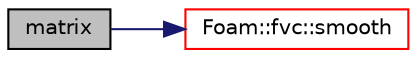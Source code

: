 digraph "matrix"
{
  bgcolor="transparent";
  edge [fontname="Helvetica",fontsize="10",labelfontname="Helvetica",labelfontsize="10"];
  node [fontname="Helvetica",fontsize="10",shape=record];
  rankdir="LR";
  Node374 [label="matrix",height=0.2,width=0.4,color="black", fillcolor="grey75", style="filled", fontcolor="black"];
  Node374 -> Node375 [color="midnightblue",fontsize="10",style="solid",fontname="Helvetica"];
  Node375 [label="Foam::fvc::smooth",height=0.2,width=0.4,color="red",URL="$a21861.html#a417a555eb3108fd8d6c41c0aec39a633"];
}
